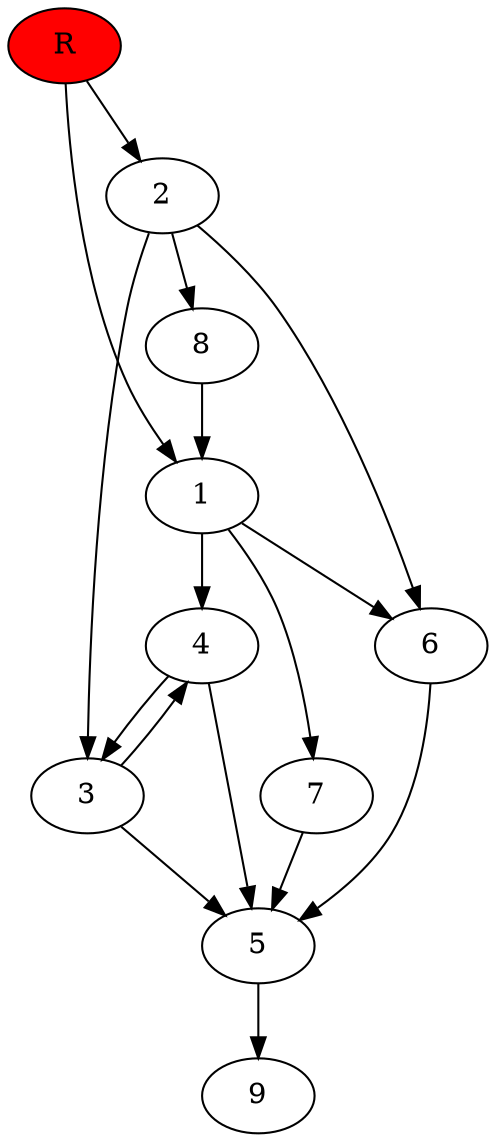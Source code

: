 digraph prb52101 {
	1
	2
	3
	4
	5
	6
	7
	8
	R [fillcolor="#ff0000" style=filled]
	1 -> 4
	1 -> 6
	1 -> 7
	2 -> 3
	2 -> 6
	2 -> 8
	3 -> 4
	3 -> 5
	4 -> 3
	4 -> 5
	5 -> 9
	6 -> 5
	7 -> 5
	8 -> 1
	R -> 1
	R -> 2
}
